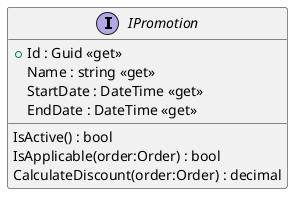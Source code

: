 @startuml
interface IPromotion {
    + Id : Guid <<get>>
    Name : string <<get>>
    StartDate : DateTime <<get>>
    EndDate : DateTime <<get>>
    IsActive() : bool
    IsApplicable(order:Order) : bool
    CalculateDiscount(order:Order) : decimal
}
@enduml
